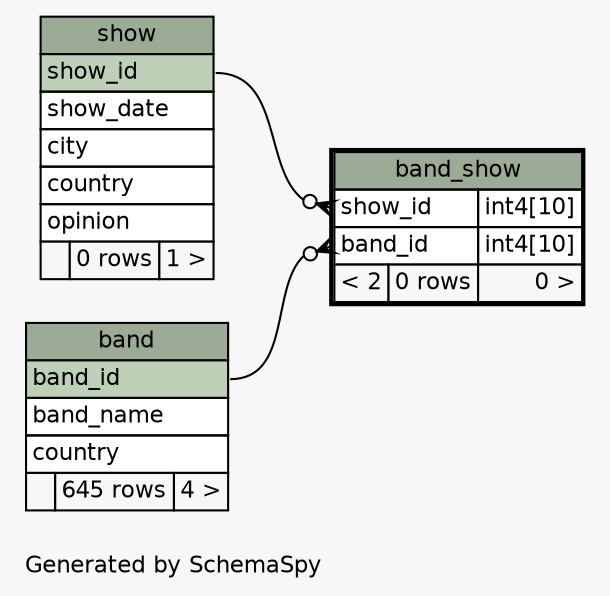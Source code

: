 // dot 2.38.0 on Mac OS X 10.9.4
// SchemaSpy rev 590
digraph "oneDegreeRelationshipsDiagram" {
  graph [
    rankdir="RL"
    bgcolor="#f7f7f7"
    label="\nGenerated by SchemaSpy"
    labeljust="l"
    nodesep="0.18"
    ranksep="0.46"
    fontname="Helvetica"
    fontsize="11"
  ];
  node [
    fontname="Helvetica"
    fontsize="11"
    shape="plaintext"
  ];
  edge [
    arrowsize="0.8"
  ];
  "band_show":"band_id":w -> "band":"band_id":e [arrowhead=none dir=back arrowtail=crowodot];
  "band_show":"show_id":w -> "show":"show_id":e [arrowhead=none dir=back arrowtail=crowodot];
  "band" [
    label=<
    <TABLE BORDER="0" CELLBORDER="1" CELLSPACING="0" BGCOLOR="#ffffff">
      <TR><TD COLSPAN="3" BGCOLOR="#9bab96" ALIGN="CENTER">band</TD></TR>
      <TR><TD PORT="band_id" COLSPAN="3" BGCOLOR="#bed1b8" ALIGN="LEFT">band_id</TD></TR>
      <TR><TD PORT="band_name" COLSPAN="3" ALIGN="LEFT">band_name</TD></TR>
      <TR><TD PORT="country" COLSPAN="3" ALIGN="LEFT">country</TD></TR>
      <TR><TD ALIGN="LEFT" BGCOLOR="#f7f7f7">  </TD><TD ALIGN="RIGHT" BGCOLOR="#f7f7f7">645 rows</TD><TD ALIGN="RIGHT" BGCOLOR="#f7f7f7">4 &gt;</TD></TR>
    </TABLE>>
    URL="band.html"
    tooltip="band"
  ];
  "band_show" [
    label=<
    <TABLE BORDER="2" CELLBORDER="1" CELLSPACING="0" BGCOLOR="#ffffff">
      <TR><TD COLSPAN="3" BGCOLOR="#9bab96" ALIGN="CENTER">band_show</TD></TR>
      <TR><TD PORT="show_id" COLSPAN="2" ALIGN="LEFT">show_id</TD><TD PORT="show_id.type" ALIGN="LEFT">int4[10]</TD></TR>
      <TR><TD PORT="band_id" COLSPAN="2" ALIGN="LEFT">band_id</TD><TD PORT="band_id.type" ALIGN="LEFT">int4[10]</TD></TR>
      <TR><TD ALIGN="LEFT" BGCOLOR="#f7f7f7">&lt; 2</TD><TD ALIGN="RIGHT" BGCOLOR="#f7f7f7">0 rows</TD><TD ALIGN="RIGHT" BGCOLOR="#f7f7f7">0 &gt;</TD></TR>
    </TABLE>>
    URL="band_show.html"
    tooltip="band_show"
  ];
  "show" [
    label=<
    <TABLE BORDER="0" CELLBORDER="1" CELLSPACING="0" BGCOLOR="#ffffff">
      <TR><TD COLSPAN="3" BGCOLOR="#9bab96" ALIGN="CENTER">show</TD></TR>
      <TR><TD PORT="show_id" COLSPAN="3" BGCOLOR="#bed1b8" ALIGN="LEFT">show_id</TD></TR>
      <TR><TD PORT="show_date" COLSPAN="3" ALIGN="LEFT">show_date</TD></TR>
      <TR><TD PORT="city" COLSPAN="3" ALIGN="LEFT">city</TD></TR>
      <TR><TD PORT="country" COLSPAN="3" ALIGN="LEFT">country</TD></TR>
      <TR><TD PORT="opinion" COLSPAN="3" ALIGN="LEFT">opinion</TD></TR>
      <TR><TD ALIGN="LEFT" BGCOLOR="#f7f7f7">  </TD><TD ALIGN="RIGHT" BGCOLOR="#f7f7f7">0 rows</TD><TD ALIGN="RIGHT" BGCOLOR="#f7f7f7">1 &gt;</TD></TR>
    </TABLE>>
    URL="show.html"
    tooltip="show"
  ];
}
